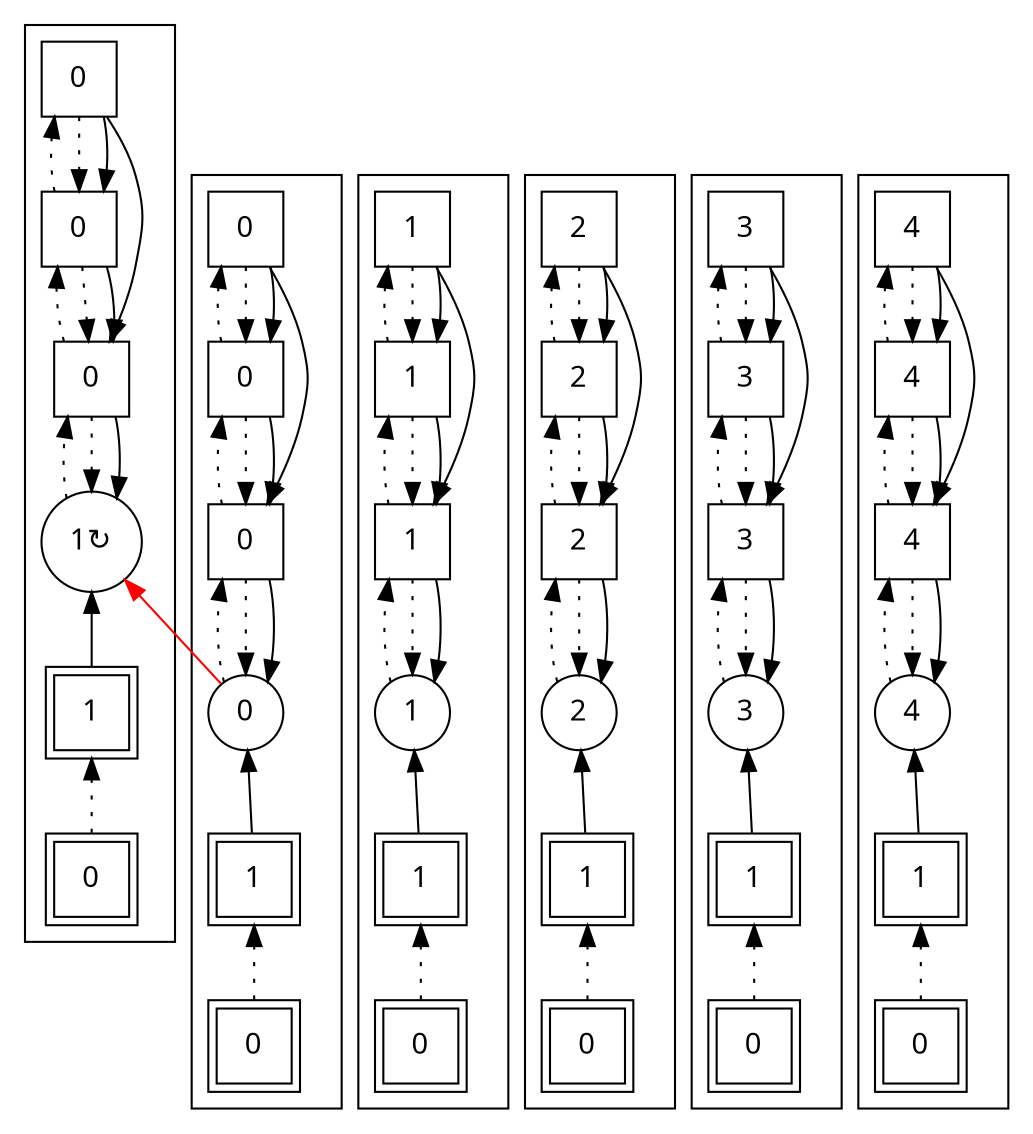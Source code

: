 digraph G {
rankdir = BT;
subgraph cluster_Player1X1XGround0X1XSausage0X1XIsland00X1XIsland10X1XIsland20X1X {
Node [ fontname="Apple Symbols"];
Player1X1XGround0X1XSausage0X1XIsland00X1XIsland10X1XIsland20X1X_Player[ label ="1"  shape=square peripheries=2 ];
Player1X1XGround0X1XSausage0X1XIsland00X1XIsland10X1XIsland20X1X_Ground[ label ="0"  shape=square peripheries=2 ];
Player1X1XGround0X1XSausage0X1XIsland00X1XIsland10X1XIsland20X1X_Sausage[ label ="0"  shape=circle ];
Player1X1XGround0X1XSausage0X1XIsland00X1XIsland10X1XIsland20X1X_Island0[ label ="0"  shape=square ];
Player1X1XGround0X1XSausage0X1XIsland00X1XIsland10X1XIsland20X1X_Island1[ label ="0"  shape=square ];
Player1X1XGround0X1XSausage0X1XIsland00X1XIsland10X1XIsland20X1X_Island2[ label ="0"  shape=square ];
	"Player1X1XGround0X1XSausage0X1XIsland00X1XIsland10X1XIsland20X1X_Ground" -> "Player1X1XGround0X1XSausage0X1XIsland00X1XIsland10X1XIsland20X1X_Player" [style=dotted];
	"Player1X1XGround0X1XSausage0X1XIsland00X1XIsland10X1XIsland20X1X_Player" -> "Player1X1XGround0X1XSausage0X1XIsland00X1XIsland10X1XIsland20X1X_Sausage";
	"Player1X1XGround0X1XSausage0X1XIsland00X1XIsland10X1XIsland20X1X_Island0" -> "Player1X1XGround0X1XSausage0X1XIsland00X1XIsland10X1XIsland20X1X_Sausage" [style=dotted];
	"Player1X1XGround0X1XSausage0X1XIsland00X1XIsland10X1XIsland20X1X_Sausage" -> "Player1X1XGround0X1XSausage0X1XIsland00X1XIsland10X1XIsland20X1X_Island0" [style=dotted];
	"Player1X1XGround0X1XSausage0X1XIsland00X1XIsland10X1XIsland20X1X_Island1" -> "Player1X1XGround0X1XSausage0X1XIsland00X1XIsland10X1XIsland20X1X_Island0" [style=dotted];
	"Player1X1XGround0X1XSausage0X1XIsland00X1XIsland10X1XIsland20X1X_Island0" -> "Player1X1XGround0X1XSausage0X1XIsland00X1XIsland10X1XIsland20X1X_Island1" [style=dotted];
	"Player1X1XGround0X1XSausage0X1XIsland00X1XIsland10X1XIsland20X1X_Island0" -> "Player1X1XGround0X1XSausage0X1XIsland00X1XIsland10X1XIsland20X1X_Sausage";
	"Player1X1XGround0X1XSausage0X1XIsland00X1XIsland10X1XIsland20X1X_Island2" -> "Player1X1XGround0X1XSausage0X1XIsland00X1XIsland10X1XIsland20X1X_Island1" [style=dotted];
	"Player1X1XGround0X1XSausage0X1XIsland00X1XIsland10X1XIsland20X1X_Island1" -> "Player1X1XGround0X1XSausage0X1XIsland00X1XIsland10X1XIsland20X1X_Island2" [style=dotted];
	"Player1X1XGround0X1XSausage0X1XIsland00X1XIsland10X1XIsland20X1X_Island1" -> "Player1X1XGround0X1XSausage0X1XIsland00X1XIsland10X1XIsland20X1X_Island0";
	"Player1X1XGround0X1XSausage0X1XIsland00X1XIsland10X1XIsland20X1X_Island2" -> "Player1X1XGround0X1XSausage0X1XIsland00X1XIsland10X1XIsland20X1X_Island1";
	"Player1X1XGround0X1XSausage0X1XIsland00X1XIsland10X1XIsland20X1X_Island2" -> "Player1X1XGround0X1XSausage0X1XIsland00X1XIsland10X1XIsland20X1X_Island0";
}
subgraph cluster_Player1X1XGround0X1XSausage1X2XIsland00X1XIsland10X1XIsland20X1X {
Node [ fontname="Apple Symbols"];
Player1X1XGround0X1XSausage1X2XIsland00X1XIsland10X1XIsland20X1X_Player[ label ="1"  shape=square peripheries=2 ];
Player1X1XGround0X1XSausage1X2XIsland00X1XIsland10X1XIsland20X1X_Ground[ label ="0"  shape=square peripheries=2 ];
Player1X1XGround0X1XSausage1X2XIsland00X1XIsland10X1XIsland20X1X_Sausage[ label ="1&#8635;"  shape=circle ];
Player1X1XGround0X1XSausage1X2XIsland00X1XIsland10X1XIsland20X1X_Island0[ label ="0"  shape=square ];
Player1X1XGround0X1XSausage1X2XIsland00X1XIsland10X1XIsland20X1X_Island1[ label ="0"  shape=square ];
Player1X1XGround0X1XSausage1X2XIsland00X1XIsland10X1XIsland20X1X_Island2[ label ="0"  shape=square ];
	"Player1X1XGround0X1XSausage1X2XIsland00X1XIsland10X1XIsland20X1X_Ground" -> "Player1X1XGround0X1XSausage1X2XIsland00X1XIsland10X1XIsland20X1X_Player" [style=dotted];
	"Player1X1XGround0X1XSausage1X2XIsland00X1XIsland10X1XIsland20X1X_Player" -> "Player1X1XGround0X1XSausage1X2XIsland00X1XIsland10X1XIsland20X1X_Sausage";
	"Player1X1XGround0X1XSausage1X2XIsland00X1XIsland10X1XIsland20X1X_Island0" -> "Player1X1XGround0X1XSausage1X2XIsland00X1XIsland10X1XIsland20X1X_Sausage" [style=dotted];
	"Player1X1XGround0X1XSausage1X2XIsland00X1XIsland10X1XIsland20X1X_Sausage" -> "Player1X1XGround0X1XSausage1X2XIsland00X1XIsland10X1XIsland20X1X_Island0" [style=dotted];
	"Player1X1XGround0X1XSausage1X2XIsland00X1XIsland10X1XIsland20X1X_Island1" -> "Player1X1XGround0X1XSausage1X2XIsland00X1XIsland10X1XIsland20X1X_Island0" [style=dotted];
	"Player1X1XGround0X1XSausage1X2XIsland00X1XIsland10X1XIsland20X1X_Island0" -> "Player1X1XGround0X1XSausage1X2XIsland00X1XIsland10X1XIsland20X1X_Island1" [style=dotted];
	"Player1X1XGround0X1XSausage1X2XIsland00X1XIsland10X1XIsland20X1X_Island0" -> "Player1X1XGround0X1XSausage1X2XIsland00X1XIsland10X1XIsland20X1X_Sausage";
	"Player1X1XGround0X1XSausage1X2XIsland00X1XIsland10X1XIsland20X1X_Island2" -> "Player1X1XGround0X1XSausage1X2XIsland00X1XIsland10X1XIsland20X1X_Island1" [style=dotted];
	"Player1X1XGround0X1XSausage1X2XIsland00X1XIsland10X1XIsland20X1X_Island1" -> "Player1X1XGround0X1XSausage1X2XIsland00X1XIsland10X1XIsland20X1X_Island2" [style=dotted];
	"Player1X1XGround0X1XSausage1X2XIsland00X1XIsland10X1XIsland20X1X_Island1" -> "Player1X1XGround0X1XSausage1X2XIsland00X1XIsland10X1XIsland20X1X_Island0";
	"Player1X1XGround0X1XSausage1X2XIsland00X1XIsland10X1XIsland20X1X_Island2" -> "Player1X1XGround0X1XSausage1X2XIsland00X1XIsland10X1XIsland20X1X_Island1";
	"Player1X1XGround0X1XSausage1X2XIsland00X1XIsland10X1XIsland20X1X_Island2" -> "Player1X1XGround0X1XSausage1X2XIsland00X1XIsland10X1XIsland20X1X_Island0";
}
subgraph cluster_Player1X1XGround0X1XSausage1X1XIsland01X1XIsland11X1XIsland21X1X {
Node [ fontname="Apple Symbols"];
Player1X1XGround0X1XSausage1X1XIsland01X1XIsland11X1XIsland21X1X_Player[ label ="1"  shape=square peripheries=2 ];
Player1X1XGround0X1XSausage1X1XIsland01X1XIsland11X1XIsland21X1X_Ground[ label ="0"  shape=square peripheries=2 ];
Player1X1XGround0X1XSausage1X1XIsland01X1XIsland11X1XIsland21X1X_Sausage[ label ="1"  shape=circle ];
Player1X1XGround0X1XSausage1X1XIsland01X1XIsland11X1XIsland21X1X_Island0[ label ="1"  shape=square ];
Player1X1XGround0X1XSausage1X1XIsland01X1XIsland11X1XIsland21X1X_Island1[ label ="1"  shape=square ];
Player1X1XGround0X1XSausage1X1XIsland01X1XIsland11X1XIsland21X1X_Island2[ label ="1"  shape=square ];
	"Player1X1XGround0X1XSausage1X1XIsland01X1XIsland11X1XIsland21X1X_Ground" -> "Player1X1XGround0X1XSausage1X1XIsland01X1XIsland11X1XIsland21X1X_Player" [style=dotted];
	"Player1X1XGround0X1XSausage1X1XIsland01X1XIsland11X1XIsland21X1X_Player" -> "Player1X1XGround0X1XSausage1X1XIsland01X1XIsland11X1XIsland21X1X_Sausage";
	"Player1X1XGround0X1XSausage1X1XIsland01X1XIsland11X1XIsland21X1X_Island0" -> "Player1X1XGround0X1XSausage1X1XIsland01X1XIsland11X1XIsland21X1X_Sausage" [style=dotted];
	"Player1X1XGround0X1XSausage1X1XIsland01X1XIsland11X1XIsland21X1X_Sausage" -> "Player1X1XGround0X1XSausage1X1XIsland01X1XIsland11X1XIsland21X1X_Island0" [style=dotted];
	"Player1X1XGround0X1XSausage1X1XIsland01X1XIsland11X1XIsland21X1X_Island1" -> "Player1X1XGround0X1XSausage1X1XIsland01X1XIsland11X1XIsland21X1X_Island0" [style=dotted];
	"Player1X1XGround0X1XSausage1X1XIsland01X1XIsland11X1XIsland21X1X_Island0" -> "Player1X1XGround0X1XSausage1X1XIsland01X1XIsland11X1XIsland21X1X_Island1" [style=dotted];
	"Player1X1XGround0X1XSausage1X1XIsland01X1XIsland11X1XIsland21X1X_Island0" -> "Player1X1XGround0X1XSausage1X1XIsland01X1XIsland11X1XIsland21X1X_Sausage";
	"Player1X1XGround0X1XSausage1X1XIsland01X1XIsland11X1XIsland21X1X_Island2" -> "Player1X1XGround0X1XSausage1X1XIsland01X1XIsland11X1XIsland21X1X_Island1" [style=dotted];
	"Player1X1XGround0X1XSausage1X1XIsland01X1XIsland11X1XIsland21X1X_Island1" -> "Player1X1XGround0X1XSausage1X1XIsland01X1XIsland11X1XIsland21X1X_Island2" [style=dotted];
	"Player1X1XGround0X1XSausage1X1XIsland01X1XIsland11X1XIsland21X1X_Island1" -> "Player1X1XGround0X1XSausage1X1XIsland01X1XIsland11X1XIsland21X1X_Island0";
	"Player1X1XGround0X1XSausage1X1XIsland01X1XIsland11X1XIsland21X1X_Island2" -> "Player1X1XGround0X1XSausage1X1XIsland01X1XIsland11X1XIsland21X1X_Island1";
	"Player1X1XGround0X1XSausage1X1XIsland01X1XIsland11X1XIsland21X1X_Island2" -> "Player1X1XGround0X1XSausage1X1XIsland01X1XIsland11X1XIsland21X1X_Island0";
}
subgraph cluster_Player1X1XGround0X1XSausage2X1XIsland02X1XIsland12X1XIsland22X1X {
Node [ fontname="Apple Symbols"];
Player1X1XGround0X1XSausage2X1XIsland02X1XIsland12X1XIsland22X1X_Player[ label ="1"  shape=square peripheries=2 ];
Player1X1XGround0X1XSausage2X1XIsland02X1XIsland12X1XIsland22X1X_Ground[ label ="0"  shape=square peripheries=2 ];
Player1X1XGround0X1XSausage2X1XIsland02X1XIsland12X1XIsland22X1X_Sausage[ label ="2"  shape=circle ];
Player1X1XGround0X1XSausage2X1XIsland02X1XIsland12X1XIsland22X1X_Island0[ label ="2"  shape=square ];
Player1X1XGround0X1XSausage2X1XIsland02X1XIsland12X1XIsland22X1X_Island1[ label ="2"  shape=square ];
Player1X1XGround0X1XSausage2X1XIsland02X1XIsland12X1XIsland22X1X_Island2[ label ="2"  shape=square ];
	"Player1X1XGround0X1XSausage2X1XIsland02X1XIsland12X1XIsland22X1X_Ground" -> "Player1X1XGround0X1XSausage2X1XIsland02X1XIsland12X1XIsland22X1X_Player" [style=dotted];
	"Player1X1XGround0X1XSausage2X1XIsland02X1XIsland12X1XIsland22X1X_Player" -> "Player1X1XGround0X1XSausage2X1XIsland02X1XIsland12X1XIsland22X1X_Sausage";
	"Player1X1XGround0X1XSausage2X1XIsland02X1XIsland12X1XIsland22X1X_Island0" -> "Player1X1XGround0X1XSausage2X1XIsland02X1XIsland12X1XIsland22X1X_Sausage" [style=dotted];
	"Player1X1XGround0X1XSausage2X1XIsland02X1XIsland12X1XIsland22X1X_Sausage" -> "Player1X1XGround0X1XSausage2X1XIsland02X1XIsland12X1XIsland22X1X_Island0" [style=dotted];
	"Player1X1XGround0X1XSausage2X1XIsland02X1XIsland12X1XIsland22X1X_Island1" -> "Player1X1XGround0X1XSausage2X1XIsland02X1XIsland12X1XIsland22X1X_Island0" [style=dotted];
	"Player1X1XGround0X1XSausage2X1XIsland02X1XIsland12X1XIsland22X1X_Island0" -> "Player1X1XGround0X1XSausage2X1XIsland02X1XIsland12X1XIsland22X1X_Island1" [style=dotted];
	"Player1X1XGround0X1XSausage2X1XIsland02X1XIsland12X1XIsland22X1X_Island0" -> "Player1X1XGround0X1XSausage2X1XIsland02X1XIsland12X1XIsland22X1X_Sausage";
	"Player1X1XGround0X1XSausage2X1XIsland02X1XIsland12X1XIsland22X1X_Island2" -> "Player1X1XGround0X1XSausage2X1XIsland02X1XIsland12X1XIsland22X1X_Island1" [style=dotted];
	"Player1X1XGround0X1XSausage2X1XIsland02X1XIsland12X1XIsland22X1X_Island1" -> "Player1X1XGround0X1XSausage2X1XIsland02X1XIsland12X1XIsland22X1X_Island2" [style=dotted];
	"Player1X1XGround0X1XSausage2X1XIsland02X1XIsland12X1XIsland22X1X_Island1" -> "Player1X1XGround0X1XSausage2X1XIsland02X1XIsland12X1XIsland22X1X_Island0";
	"Player1X1XGround0X1XSausage2X1XIsland02X1XIsland12X1XIsland22X1X_Island2" -> "Player1X1XGround0X1XSausage2X1XIsland02X1XIsland12X1XIsland22X1X_Island1";
	"Player1X1XGround0X1XSausage2X1XIsland02X1XIsland12X1XIsland22X1X_Island2" -> "Player1X1XGround0X1XSausage2X1XIsland02X1XIsland12X1XIsland22X1X_Island0";
}
subgraph cluster_Player1X1XGround0X1XSausage3X1XIsland03X1XIsland13X1XIsland23X1X {
Node [ fontname="Apple Symbols"];
Player1X1XGround0X1XSausage3X1XIsland03X1XIsland13X1XIsland23X1X_Player[ label ="1"  shape=square peripheries=2 ];
Player1X1XGround0X1XSausage3X1XIsland03X1XIsland13X1XIsland23X1X_Ground[ label ="0"  shape=square peripheries=2 ];
Player1X1XGround0X1XSausage3X1XIsland03X1XIsland13X1XIsland23X1X_Sausage[ label ="3"  shape=circle ];
Player1X1XGround0X1XSausage3X1XIsland03X1XIsland13X1XIsland23X1X_Island0[ label ="3"  shape=square ];
Player1X1XGround0X1XSausage3X1XIsland03X1XIsland13X1XIsland23X1X_Island1[ label ="3"  shape=square ];
Player1X1XGround0X1XSausage3X1XIsland03X1XIsland13X1XIsland23X1X_Island2[ label ="3"  shape=square ];
	"Player1X1XGround0X1XSausage3X1XIsland03X1XIsland13X1XIsland23X1X_Ground" -> "Player1X1XGround0X1XSausage3X1XIsland03X1XIsland13X1XIsland23X1X_Player" [style=dotted];
	"Player1X1XGround0X1XSausage3X1XIsland03X1XIsland13X1XIsland23X1X_Player" -> "Player1X1XGround0X1XSausage3X1XIsland03X1XIsland13X1XIsland23X1X_Sausage";
	"Player1X1XGround0X1XSausage3X1XIsland03X1XIsland13X1XIsland23X1X_Island0" -> "Player1X1XGround0X1XSausage3X1XIsland03X1XIsland13X1XIsland23X1X_Sausage" [style=dotted];
	"Player1X1XGround0X1XSausage3X1XIsland03X1XIsland13X1XIsland23X1X_Sausage" -> "Player1X1XGround0X1XSausage3X1XIsland03X1XIsland13X1XIsland23X1X_Island0" [style=dotted];
	"Player1X1XGround0X1XSausage3X1XIsland03X1XIsland13X1XIsland23X1X_Island1" -> "Player1X1XGround0X1XSausage3X1XIsland03X1XIsland13X1XIsland23X1X_Island0" [style=dotted];
	"Player1X1XGround0X1XSausage3X1XIsland03X1XIsland13X1XIsland23X1X_Island0" -> "Player1X1XGround0X1XSausage3X1XIsland03X1XIsland13X1XIsland23X1X_Island1" [style=dotted];
	"Player1X1XGround0X1XSausage3X1XIsland03X1XIsland13X1XIsland23X1X_Island0" -> "Player1X1XGround0X1XSausage3X1XIsland03X1XIsland13X1XIsland23X1X_Sausage";
	"Player1X1XGround0X1XSausage3X1XIsland03X1XIsland13X1XIsland23X1X_Island2" -> "Player1X1XGround0X1XSausage3X1XIsland03X1XIsland13X1XIsland23X1X_Island1" [style=dotted];
	"Player1X1XGround0X1XSausage3X1XIsland03X1XIsland13X1XIsland23X1X_Island1" -> "Player1X1XGround0X1XSausage3X1XIsland03X1XIsland13X1XIsland23X1X_Island2" [style=dotted];
	"Player1X1XGround0X1XSausage3X1XIsland03X1XIsland13X1XIsland23X1X_Island1" -> "Player1X1XGround0X1XSausage3X1XIsland03X1XIsland13X1XIsland23X1X_Island0";
	"Player1X1XGround0X1XSausage3X1XIsland03X1XIsland13X1XIsland23X1X_Island2" -> "Player1X1XGround0X1XSausage3X1XIsland03X1XIsland13X1XIsland23X1X_Island1";
	"Player1X1XGround0X1XSausage3X1XIsland03X1XIsland13X1XIsland23X1X_Island2" -> "Player1X1XGround0X1XSausage3X1XIsland03X1XIsland13X1XIsland23X1X_Island0";
}
subgraph cluster_Player1X1XGround0X1XSausage4X1XIsland04X1XIsland14X1XIsland24X1X {
Node [ fontname="Apple Symbols"];
Player1X1XGround0X1XSausage4X1XIsland04X1XIsland14X1XIsland24X1X_Player[ label ="1"  shape=square peripheries=2 ];
Player1X1XGround0X1XSausage4X1XIsland04X1XIsland14X1XIsland24X1X_Ground[ label ="0"  shape=square peripheries=2 ];
Player1X1XGround0X1XSausage4X1XIsland04X1XIsland14X1XIsland24X1X_Sausage[ label ="4"  shape=circle ];
Player1X1XGround0X1XSausage4X1XIsland04X1XIsland14X1XIsland24X1X_Island0[ label ="4"  shape=square ];
Player1X1XGround0X1XSausage4X1XIsland04X1XIsland14X1XIsland24X1X_Island1[ label ="4"  shape=square ];
Player1X1XGround0X1XSausage4X1XIsland04X1XIsland14X1XIsland24X1X_Island2[ label ="4"  shape=square ];
	"Player1X1XGround0X1XSausage4X1XIsland04X1XIsland14X1XIsland24X1X_Ground" -> "Player1X1XGround0X1XSausage4X1XIsland04X1XIsland14X1XIsland24X1X_Player" [style=dotted];
	"Player1X1XGround0X1XSausage4X1XIsland04X1XIsland14X1XIsland24X1X_Player" -> "Player1X1XGround0X1XSausage4X1XIsland04X1XIsland14X1XIsland24X1X_Sausage";
	"Player1X1XGround0X1XSausage4X1XIsland04X1XIsland14X1XIsland24X1X_Island0" -> "Player1X1XGround0X1XSausage4X1XIsland04X1XIsland14X1XIsland24X1X_Sausage" [style=dotted];
	"Player1X1XGround0X1XSausage4X1XIsland04X1XIsland14X1XIsland24X1X_Sausage" -> "Player1X1XGround0X1XSausage4X1XIsland04X1XIsland14X1XIsland24X1X_Island0" [style=dotted];
	"Player1X1XGround0X1XSausage4X1XIsland04X1XIsland14X1XIsland24X1X_Island1" -> "Player1X1XGround0X1XSausage4X1XIsland04X1XIsland14X1XIsland24X1X_Island0" [style=dotted];
	"Player1X1XGround0X1XSausage4X1XIsland04X1XIsland14X1XIsland24X1X_Island0" -> "Player1X1XGround0X1XSausage4X1XIsland04X1XIsland14X1XIsland24X1X_Island1" [style=dotted];
	"Player1X1XGround0X1XSausage4X1XIsland04X1XIsland14X1XIsland24X1X_Island0" -> "Player1X1XGround0X1XSausage4X1XIsland04X1XIsland14X1XIsland24X1X_Sausage";
	"Player1X1XGround0X1XSausage4X1XIsland04X1XIsland14X1XIsland24X1X_Island2" -> "Player1X1XGround0X1XSausage4X1XIsland04X1XIsland14X1XIsland24X1X_Island1" [style=dotted];
	"Player1X1XGround0X1XSausage4X1XIsland04X1XIsland14X1XIsland24X1X_Island1" -> "Player1X1XGround0X1XSausage4X1XIsland04X1XIsland14X1XIsland24X1X_Island2" [style=dotted];
	"Player1X1XGround0X1XSausage4X1XIsland04X1XIsland14X1XIsland24X1X_Island1" -> "Player1X1XGround0X1XSausage4X1XIsland04X1XIsland14X1XIsland24X1X_Island0";
	"Player1X1XGround0X1XSausage4X1XIsland04X1XIsland14X1XIsland24X1X_Island2" -> "Player1X1XGround0X1XSausage4X1XIsland04X1XIsland14X1XIsland24X1X_Island1";
	"Player1X1XGround0X1XSausage4X1XIsland04X1XIsland14X1XIsland24X1X_Island2" -> "Player1X1XGround0X1XSausage4X1XIsland04X1XIsland14X1XIsland24X1X_Island0";
}
	"Player1X1XGround0X1XSausage0X1XIsland00X1XIsland10X1XIsland20X1X_Sausage" -> "Player1X1XGround0X1XSausage1X2XIsland00X1XIsland10X1XIsland20X1X_Sausage" [ ltail = Player1X1XGround0X1XSausage0X1XIsland00X1XIsland10X1XIsland20X1X_Sausage rtail = Player1X1XGround0X1XSausage1X2XIsland00X1XIsland10X1XIsland20X1X_Sausage color=red ];
}